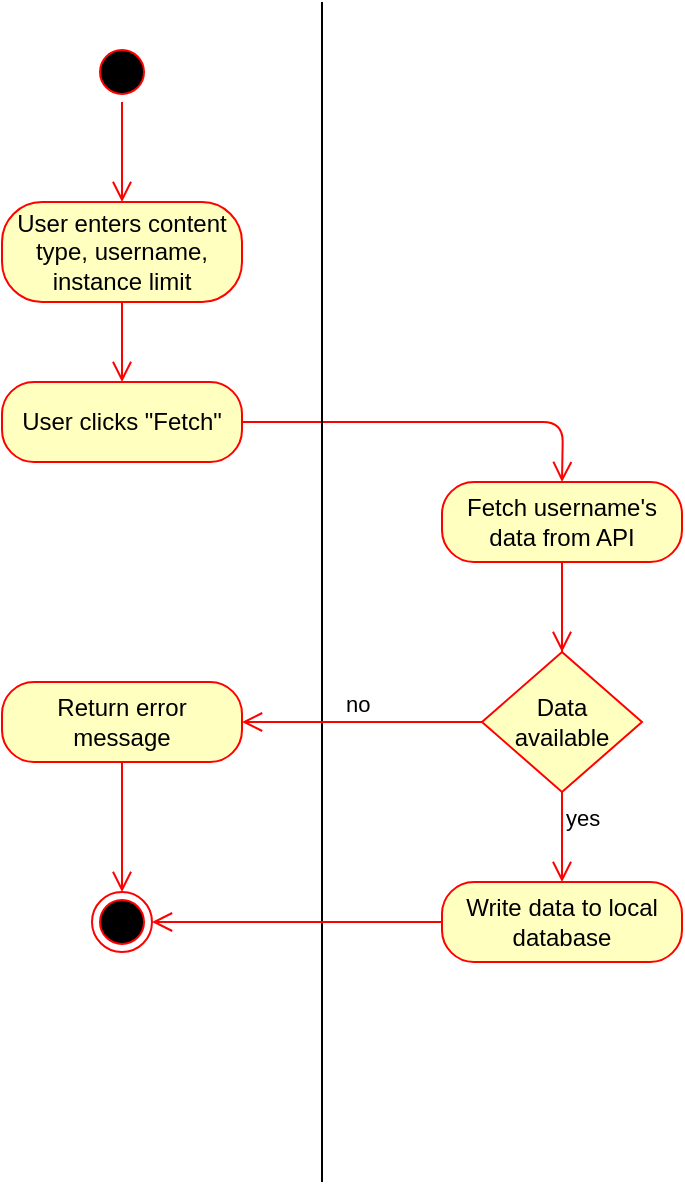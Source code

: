 <mxfile>
    <diagram id="U697HGoNJ_v1LlJivNLm" name="Page-1">
        <mxGraphModel dx="1118" dy="800" grid="1" gridSize="10" guides="1" tooltips="1" connect="1" arrows="1" fold="1" page="1" pageScale="1" pageWidth="827" pageHeight="1169" math="0" shadow="0">
            <root>
                <mxCell id="0"/>
                <mxCell id="1" parent="0"/>
                <mxCell id="xxp45JhMLIWh9FdHwZ0p-1" value="" style="ellipse;html=1;shape=startState;fillColor=#000000;strokeColor=#ff0000;" parent="1" vertex="1">
                    <mxGeometry x="125" y="40" width="30" height="30" as="geometry"/>
                </mxCell>
                <mxCell id="xxp45JhMLIWh9FdHwZ0p-2" value="" style="edgeStyle=orthogonalEdgeStyle;html=1;verticalAlign=bottom;endArrow=open;endSize=8;strokeColor=#ff0000;" parent="1" source="xxp45JhMLIWh9FdHwZ0p-1" edge="1">
                    <mxGeometry relative="1" as="geometry">
                        <mxPoint x="140" y="120" as="targetPoint"/>
                    </mxGeometry>
                </mxCell>
                <mxCell id="xxp45JhMLIWh9FdHwZ0p-3" value="User clicks &quot;Fetch&quot;" style="rounded=1;whiteSpace=wrap;html=1;arcSize=40;fontColor=#000000;fillColor=#ffffc0;strokeColor=#ff0000;" parent="1" vertex="1">
                    <mxGeometry x="80" y="210" width="120" height="40" as="geometry"/>
                </mxCell>
                <mxCell id="xxp45JhMLIWh9FdHwZ0p-4" value="" style="edgeStyle=orthogonalEdgeStyle;html=1;verticalAlign=bottom;endArrow=open;endSize=8;strokeColor=#ff0000;" parent="1" source="xxp45JhMLIWh9FdHwZ0p-3" edge="1">
                    <mxGeometry relative="1" as="geometry">
                        <mxPoint x="360" y="260" as="targetPoint"/>
                    </mxGeometry>
                </mxCell>
                <mxCell id="xxp45JhMLIWh9FdHwZ0p-6" value="" style="endArrow=none;html=1;" parent="1" edge="1">
                    <mxGeometry width="50" height="50" relative="1" as="geometry">
                        <mxPoint x="240" y="610" as="sourcePoint"/>
                        <mxPoint x="240" y="20" as="targetPoint"/>
                    </mxGeometry>
                </mxCell>
                <mxCell id="xxp45JhMLIWh9FdHwZ0p-8" value="Fetch username's&lt;br&gt;data from API" style="rounded=1;whiteSpace=wrap;html=1;arcSize=40;fontColor=#000000;fillColor=#ffffc0;strokeColor=#ff0000;" parent="1" vertex="1">
                    <mxGeometry x="300" y="260" width="120" height="40" as="geometry"/>
                </mxCell>
                <mxCell id="xxp45JhMLIWh9FdHwZ0p-9" value="" style="edgeStyle=orthogonalEdgeStyle;html=1;verticalAlign=bottom;endArrow=open;endSize=8;strokeColor=#ff0000;" parent="1" source="xxp45JhMLIWh9FdHwZ0p-13" edge="1">
                    <mxGeometry relative="1" as="geometry">
                        <mxPoint x="360" y="360" as="targetPoint"/>
                    </mxGeometry>
                </mxCell>
                <mxCell id="xxp45JhMLIWh9FdHwZ0p-14" value="no" style="edgeStyle=orthogonalEdgeStyle;html=1;align=left;verticalAlign=bottom;endArrow=open;endSize=8;strokeColor=#ff0000;exitX=0;exitY=0.5;exitDx=0;exitDy=0;entryX=1;entryY=0.5;entryDx=0;entryDy=0;" parent="1" source="xxp45JhMLIWh9FdHwZ0p-13" target="xxp45JhMLIWh9FdHwZ0p-17" edge="1">
                    <mxGeometry x="0.167" relative="1" as="geometry">
                        <mxPoint x="210" y="375" as="targetPoint"/>
                        <mxPoint as="offset"/>
                    </mxGeometry>
                </mxCell>
                <mxCell id="xxp45JhMLIWh9FdHwZ0p-15" value="yes" style="edgeStyle=orthogonalEdgeStyle;html=1;align=left;verticalAlign=top;endArrow=open;endSize=8;strokeColor=#ff0000;" parent="1" source="xxp45JhMLIWh9FdHwZ0p-13" edge="1">
                    <mxGeometry x="-1" relative="1" as="geometry">
                        <mxPoint x="360" y="460" as="targetPoint"/>
                    </mxGeometry>
                </mxCell>
                <mxCell id="xxp45JhMLIWh9FdHwZ0p-13" value="&lt;font color=&quot;#000000&quot;&gt;Data&lt;br&gt;available&lt;/font&gt;" style="rhombus;whiteSpace=wrap;html=1;fillColor=#ffffc0;strokeColor=#ff0000;" parent="1" vertex="1">
                    <mxGeometry x="320" y="345" width="80" height="70" as="geometry"/>
                </mxCell>
                <mxCell id="xxp45JhMLIWh9FdHwZ0p-16" value="" style="edgeStyle=orthogonalEdgeStyle;html=1;verticalAlign=bottom;endArrow=open;endSize=8;strokeColor=#ff0000;" parent="1" source="xxp45JhMLIWh9FdHwZ0p-8" target="xxp45JhMLIWh9FdHwZ0p-13" edge="1">
                    <mxGeometry relative="1" as="geometry">
                        <mxPoint x="360" y="360" as="targetPoint"/>
                        <mxPoint x="360" y="300" as="sourcePoint"/>
                    </mxGeometry>
                </mxCell>
                <mxCell id="xxp45JhMLIWh9FdHwZ0p-17" value="Return error &lt;br&gt;message" style="rounded=1;whiteSpace=wrap;html=1;arcSize=40;fontColor=#000000;fillColor=#ffffc0;strokeColor=#ff0000;" parent="1" vertex="1">
                    <mxGeometry x="80" y="360" width="120" height="40" as="geometry"/>
                </mxCell>
                <mxCell id="xxp45JhMLIWh9FdHwZ0p-18" value="" style="edgeStyle=orthogonalEdgeStyle;html=1;verticalAlign=bottom;endArrow=open;endSize=8;strokeColor=#ff0000;entryX=0.5;entryY=0;entryDx=0;entryDy=0;" parent="1" source="xxp45JhMLIWh9FdHwZ0p-17" edge="1" target="xxp45JhMLIWh9FdHwZ0p-22">
                    <mxGeometry relative="1" as="geometry">
                        <mxPoint x="140" y="460" as="targetPoint"/>
                    </mxGeometry>
                </mxCell>
                <mxCell id="xxp45JhMLIWh9FdHwZ0p-22" value="" style="ellipse;html=1;shape=endState;fillColor=#000000;strokeColor=#ff0000;" parent="1" vertex="1">
                    <mxGeometry x="125" y="465" width="30" height="30" as="geometry"/>
                </mxCell>
                <mxCell id="xxp45JhMLIWh9FdHwZ0p-23" value="Write data to local database" style="rounded=1;whiteSpace=wrap;html=1;arcSize=40;fontColor=#000000;fillColor=#ffffc0;strokeColor=#ff0000;" parent="1" vertex="1">
                    <mxGeometry x="300" y="460" width="120" height="40" as="geometry"/>
                </mxCell>
                <mxCell id="xxp45JhMLIWh9FdHwZ0p-24" value="" style="edgeStyle=orthogonalEdgeStyle;html=1;verticalAlign=bottom;endArrow=open;endSize=8;strokeColor=#ff0000;entryX=1;entryY=0.5;entryDx=0;entryDy=0;" parent="1" source="xxp45JhMLIWh9FdHwZ0p-23" target="xxp45JhMLIWh9FdHwZ0p-22" edge="1">
                    <mxGeometry relative="1" as="geometry">
                        <mxPoint x="160" y="480" as="targetPoint"/>
                    </mxGeometry>
                </mxCell>
                <mxCell id="2" value="User enters content type, username, instance limit" style="rounded=1;whiteSpace=wrap;html=1;arcSize=40;fontColor=#000000;fillColor=#ffffc0;strokeColor=#ff0000;" vertex="1" parent="1">
                    <mxGeometry x="80" y="120" width="120" height="50" as="geometry"/>
                </mxCell>
                <mxCell id="3" value="" style="edgeStyle=orthogonalEdgeStyle;html=1;verticalAlign=bottom;endArrow=open;endSize=8;strokeColor=#ff0000;exitX=0.5;exitY=1;exitDx=0;exitDy=0;entryX=0.5;entryY=0;entryDx=0;entryDy=0;" edge="1" parent="1" source="2" target="xxp45JhMLIWh9FdHwZ0p-3">
                    <mxGeometry relative="1" as="geometry">
                        <mxPoint x="150" y="130" as="targetPoint"/>
                        <mxPoint x="150" y="80" as="sourcePoint"/>
                    </mxGeometry>
                </mxCell>
            </root>
        </mxGraphModel>
    </diagram>
</mxfile>
